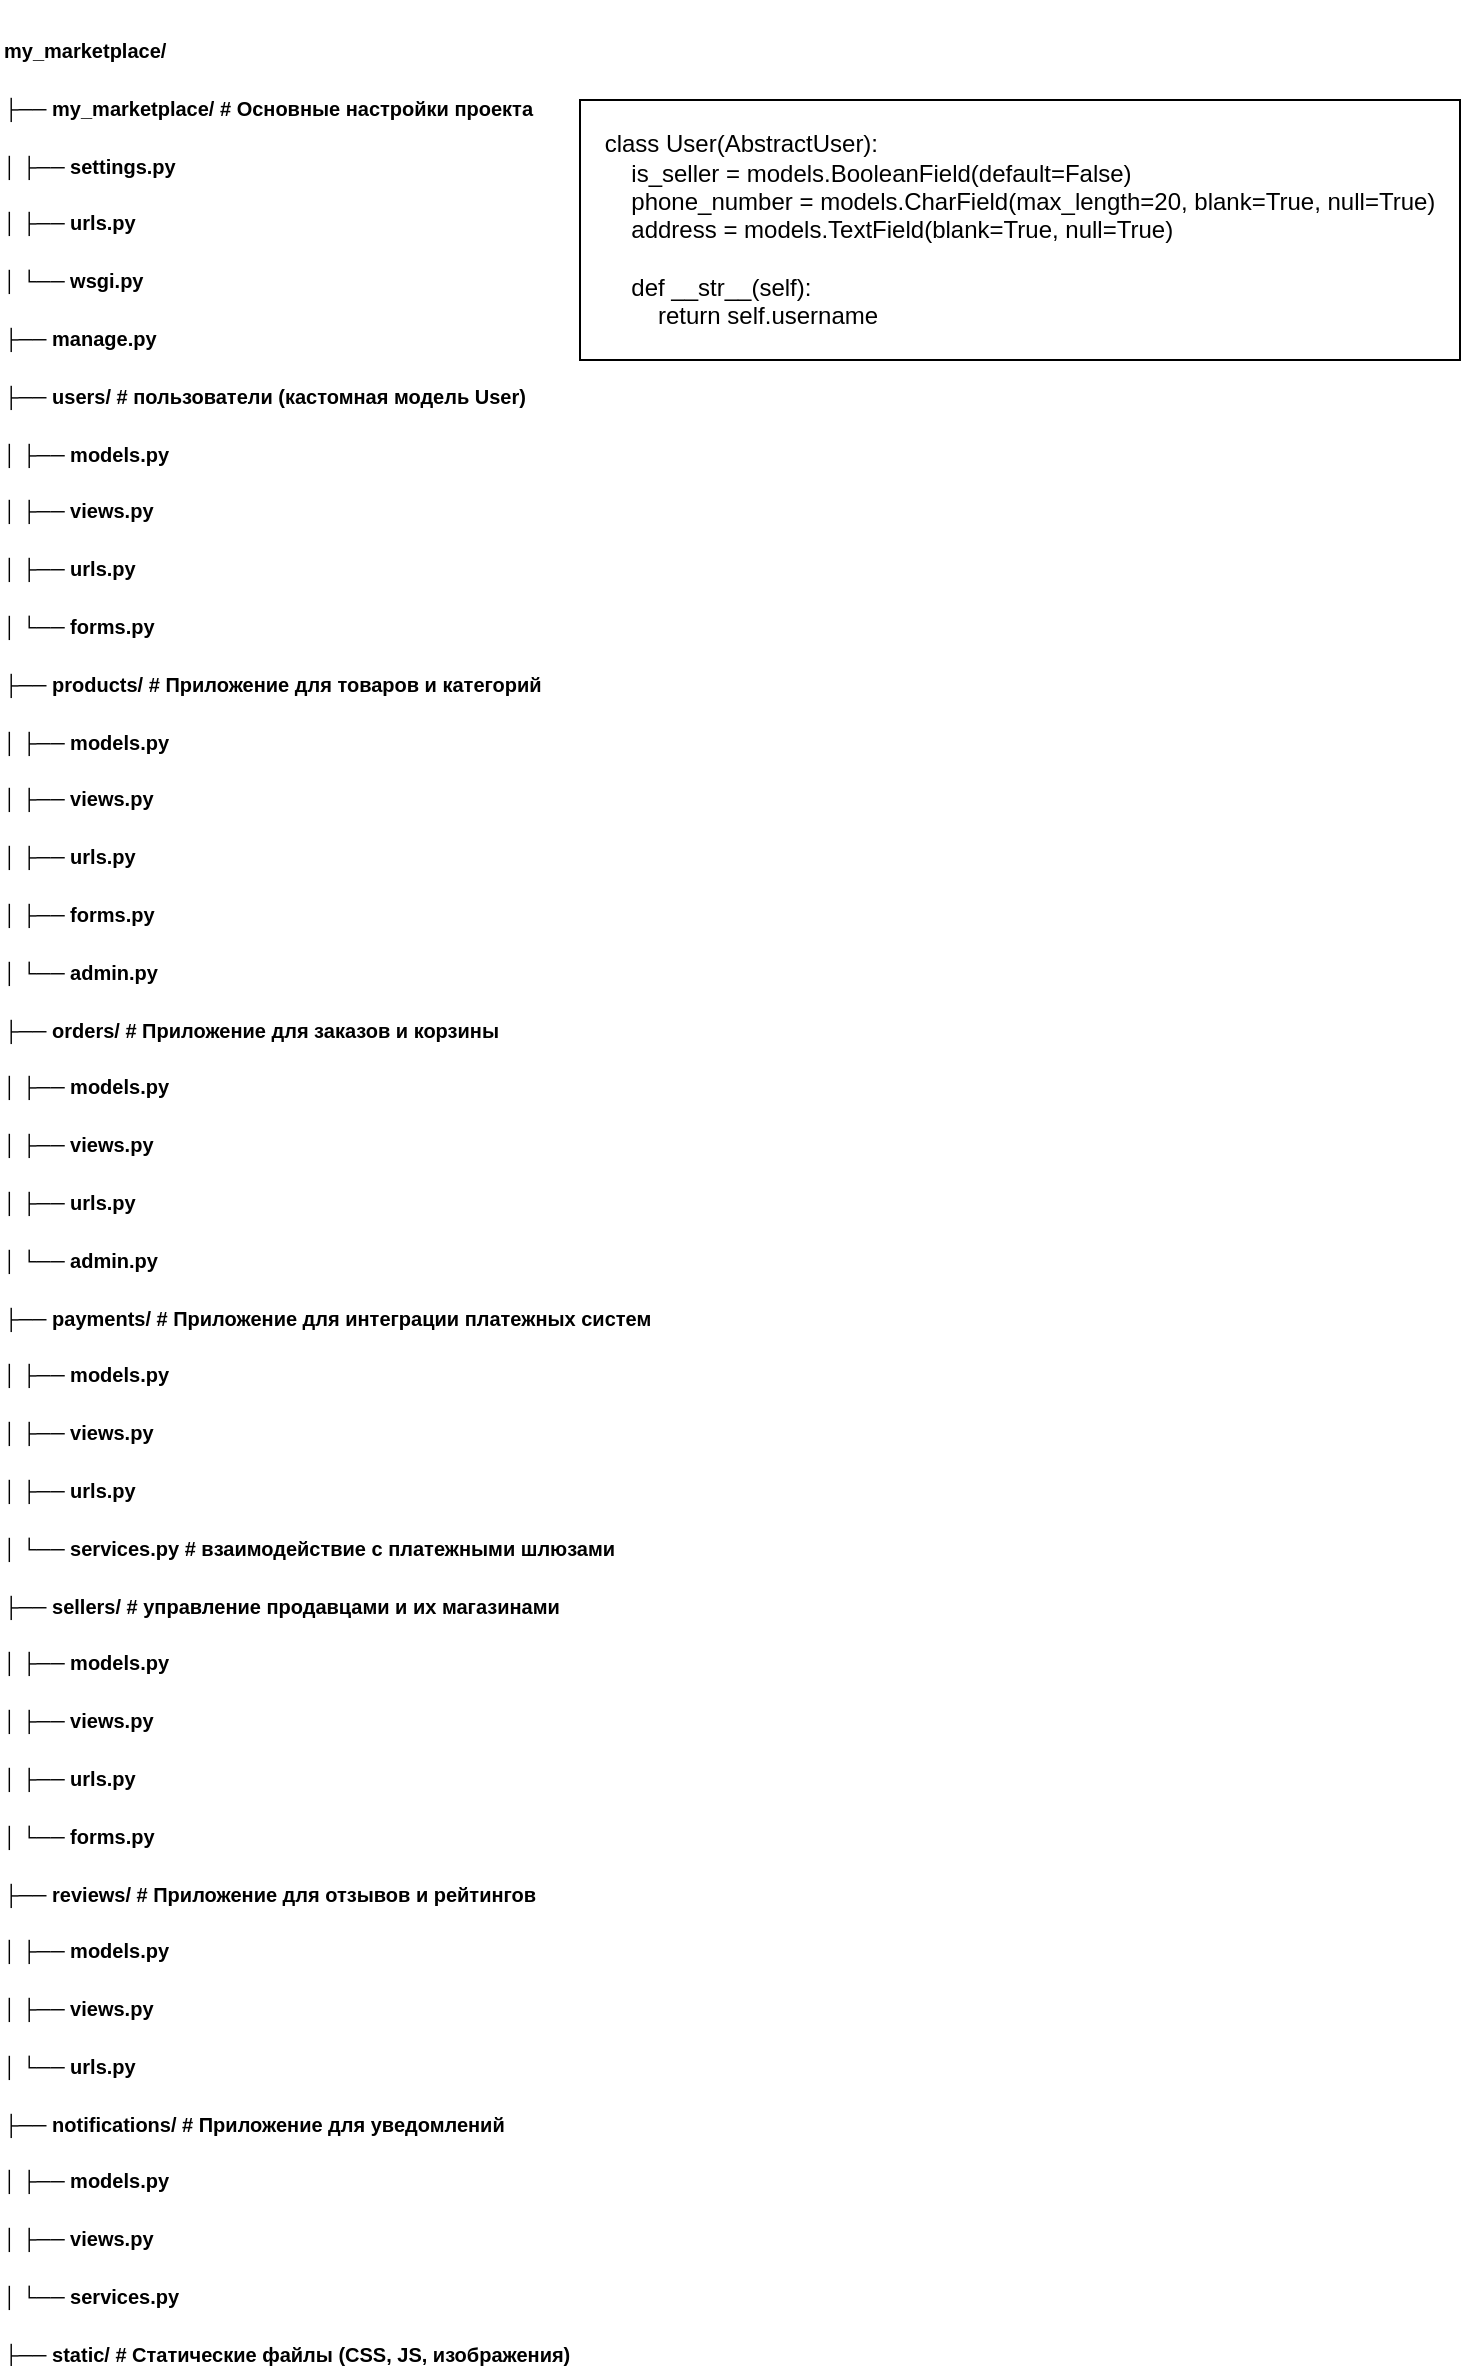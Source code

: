 <mxfile version="28.0.4">
  <diagram name="Сторінка-1" id="Q-gHsdSEGa7rqB-DRG0M">
    <mxGraphModel dx="1281" dy="2900" grid="1" gridSize="10" guides="1" tooltips="1" connect="1" arrows="1" fold="1" page="1" pageScale="1" pageWidth="827" pageHeight="1169" math="0" shadow="0">
      <root>
        <mxCell id="0" />
        <mxCell id="1" parent="0" />
        <mxCell id="wt3ssOBClgndUsdf-WFF-1" value="&lt;h1 style=&quot;margin-top: 0px;&quot;&gt;&lt;font style=&quot;font-size: 10px;&quot;&gt;my_marketplace/&lt;br&gt;├── my_marketplace/  # Основные настройки проекта&lt;br&gt;│   ├── settings.py&lt;br&gt;│   ├── urls.py&lt;br&gt;│   └── wsgi.py&lt;br&gt;├── manage.py&lt;br&gt;├── users/         # пользователи (кастомная модель User)&lt;br&gt;│   ├── models.py&lt;br&gt;│   ├── views.py&lt;br&gt;│   ├── urls.py&lt;br&gt;│   └── forms.py&lt;br&gt;├── products/      # Приложение для товаров и категорий&lt;br&gt;│   ├── models.py&lt;br&gt;│   ├── views.py&lt;br&gt;│   ├── urls.py&lt;br&gt;│   ├── forms.py&lt;br&gt;│   └── admin.py&lt;br&gt;├── orders/        # Приложение для заказов и корзины&lt;br&gt;│   ├── models.py&lt;br&gt;│   ├── views.py&lt;br&gt;│   ├── urls.py&lt;br&gt;│   └── admin.py&lt;br&gt;├── payments/      # Приложение для интеграции платежных систем&lt;br&gt;│   ├── models.py&lt;br&gt;│   ├── views.py&lt;br&gt;│   ├── urls.py&lt;br&gt;│   └── services.py # взаимодействие с платежными шлюзами&lt;br&gt;├── sellers/       # управление продавцами и их магазинами&lt;br&gt;│   ├── models.py&lt;br&gt;│   ├── views.py&lt;br&gt;│   ├── urls.py&lt;br&gt;│   └── forms.py&lt;br&gt;├── reviews/       # Приложение для отзывов и рейтингов&lt;br&gt;│   ├── models.py&lt;br&gt;│   ├── views.py&lt;br&gt;│   └── urls.py&lt;br&gt;├── notifications/ # Приложение для уведомлений&lt;br&gt;│   ├── models.py&lt;br&gt;│   ├── views.py&lt;br&gt;│   └── services.py&lt;br&gt;├── static/        # Статические файлы (CSS, JS, изображения)&lt;br&gt;└── templates/     # Шаблоны Django&lt;/font&gt;&lt;/h1&gt;" style="text;html=1;whiteSpace=wrap;overflow=hidden;rounded=0;" parent="1" vertex="1">
          <mxGeometry x="30" y="-2320" width="330" height="1180" as="geometry" />
        </mxCell>
        <mxCell id="TGnOCYgiARSAfoadS0AE-3" value="&lt;div style=&quot;text-align: justify;&quot;&gt;class User(AbstractUser):&lt;/div&gt;&lt;div style=&quot;text-align: justify;&quot;&gt;&amp;nbsp; &amp;nbsp; is_seller = models.BooleanField(default=False)&lt;/div&gt;&lt;div style=&quot;text-align: justify;&quot;&gt;&amp;nbsp; &amp;nbsp; phone_number = models.CharField(max_length=20, blank=True, null=True)&lt;/div&gt;&lt;div style=&quot;text-align: justify;&quot;&gt;&amp;nbsp; &amp;nbsp; address = models.TextField(blank=True, null=True)&lt;/div&gt;&lt;div style=&quot;text-align: justify;&quot;&gt;&lt;br&gt;&lt;/div&gt;&lt;div style=&quot;text-align: justify;&quot;&gt;&amp;nbsp; &amp;nbsp; def __str__(self):&lt;/div&gt;&lt;div style=&quot;text-align: justify;&quot;&gt;&amp;nbsp; &amp;nbsp; &amp;nbsp; &amp;nbsp; return self.username&lt;/div&gt;" style="rounded=0;whiteSpace=wrap;html=1;align=center;" vertex="1" parent="1">
          <mxGeometry x="320" y="-2270" width="440" height="130" as="geometry" />
        </mxCell>
      </root>
    </mxGraphModel>
  </diagram>
</mxfile>
